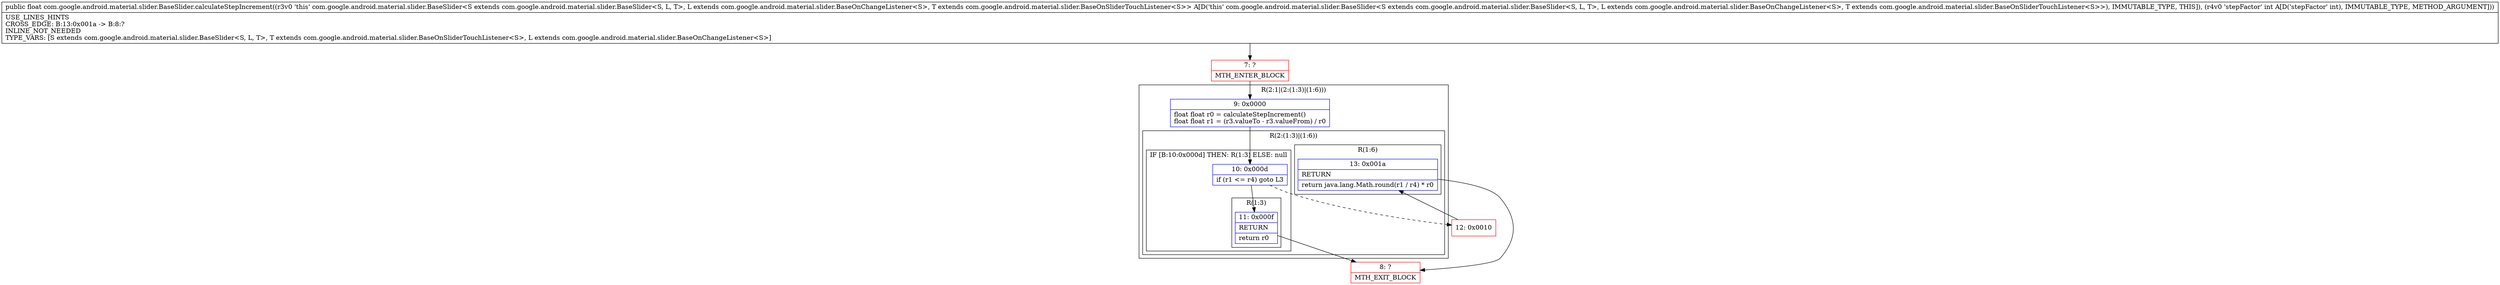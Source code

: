 digraph "CFG forcom.google.android.material.slider.BaseSlider.calculateStepIncrement(I)F" {
subgraph cluster_Region_1237817492 {
label = "R(2:1|(2:(1:3)|(1:6)))";
node [shape=record,color=blue];
Node_9 [shape=record,label="{9\:\ 0x0000|float float r0 = calculateStepIncrement()\lfloat float r1 = (r3.valueTo \- r3.valueFrom) \/ r0\l}"];
subgraph cluster_Region_226334464 {
label = "R(2:(1:3)|(1:6))";
node [shape=record,color=blue];
subgraph cluster_IfRegion_72232556 {
label = "IF [B:10:0x000d] THEN: R(1:3) ELSE: null";
node [shape=record,color=blue];
Node_10 [shape=record,label="{10\:\ 0x000d|if (r1 \<= r4) goto L3\l}"];
subgraph cluster_Region_626618957 {
label = "R(1:3)";
node [shape=record,color=blue];
Node_11 [shape=record,label="{11\:\ 0x000f|RETURN\l|return r0\l}"];
}
}
subgraph cluster_Region_106973173 {
label = "R(1:6)";
node [shape=record,color=blue];
Node_13 [shape=record,label="{13\:\ 0x001a|RETURN\l|return java.lang.Math.round(r1 \/ r4) * r0\l}"];
}
}
}
Node_7 [shape=record,color=red,label="{7\:\ ?|MTH_ENTER_BLOCK\l}"];
Node_8 [shape=record,color=red,label="{8\:\ ?|MTH_EXIT_BLOCK\l}"];
Node_12 [shape=record,color=red,label="{12\:\ 0x0010}"];
MethodNode[shape=record,label="{public float com.google.android.material.slider.BaseSlider.calculateStepIncrement((r3v0 'this' com.google.android.material.slider.BaseSlider\<S extends com.google.android.material.slider.BaseSlider\<S, L, T\>, L extends com.google.android.material.slider.BaseOnChangeListener\<S\>, T extends com.google.android.material.slider.BaseOnSliderTouchListener\<S\>\> A[D('this' com.google.android.material.slider.BaseSlider\<S extends com.google.android.material.slider.BaseSlider\<S, L, T\>, L extends com.google.android.material.slider.BaseOnChangeListener\<S\>, T extends com.google.android.material.slider.BaseOnSliderTouchListener\<S\>\>), IMMUTABLE_TYPE, THIS]), (r4v0 'stepFactor' int A[D('stepFactor' int), IMMUTABLE_TYPE, METHOD_ARGUMENT]))  | USE_LINES_HINTS\lCROSS_EDGE: B:13:0x001a \-\> B:8:?\lINLINE_NOT_NEEDED\lTYPE_VARS: [S extends com.google.android.material.slider.BaseSlider\<S, L, T\>, T extends com.google.android.material.slider.BaseOnSliderTouchListener\<S\>, L extends com.google.android.material.slider.BaseOnChangeListener\<S\>]\l}"];
MethodNode -> Node_7;Node_9 -> Node_10;
Node_10 -> Node_11;
Node_10 -> Node_12[style=dashed];
Node_11 -> Node_8;
Node_13 -> Node_8;
Node_7 -> Node_9;
Node_12 -> Node_13;
}

